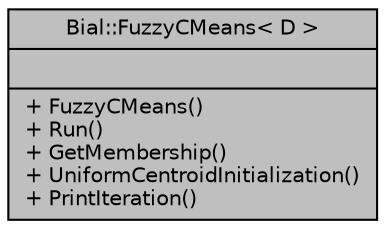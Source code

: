 digraph "Bial::FuzzyCMeans&lt; D &gt;"
{
  edge [fontname="Helvetica",fontsize="10",labelfontname="Helvetica",labelfontsize="10"];
  node [fontname="Helvetica",fontsize="10",shape=record];
  Node1 [label="{Bial::FuzzyCMeans\< D \>\n||+ FuzzyCMeans()\l+ Run()\l+ GetMembership()\l+ UniformCentroidInitialization()\l+ PrintIteration()\l}",height=0.2,width=0.4,color="black", fillcolor="grey75", style="filled", fontcolor="black"];
}
